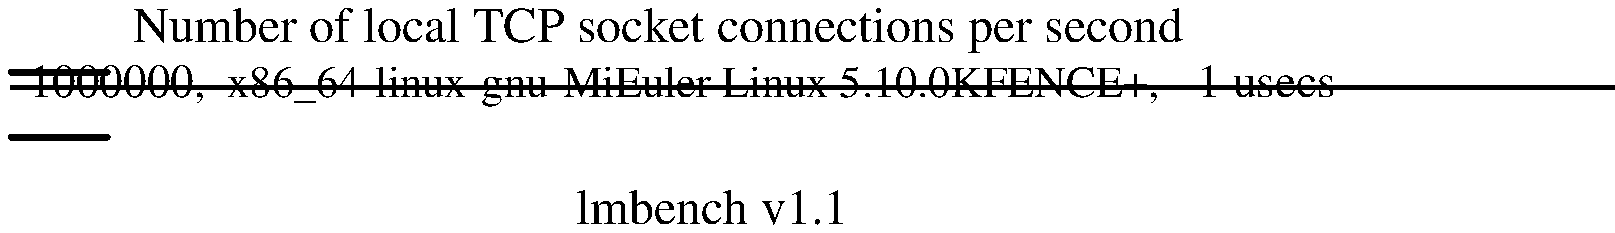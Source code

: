 .sp .75i
.po .23i
.ft R
.ps 16
.vs 21
.ce 100
\s+2Number of local TCP socket connections per second\s0
.ce 0
.vs 
.PS
.ps 16
.vs 11
[
# Variables, tweek these.
	fillval = .12		# default fill value boxes
	xsize = 4.3		# width of the graph
	ysize = 4.2		# height of the graph
	n = 22
	boxpercent = 75 / 100
	gap = xsize / n * (1 - boxpercent)
	maxdata = 36185
	yscale = ysize / maxdata
	xscale = xsize / maxdata

# Draw the graph borders 
	O:	box invis ht ysize wid xsize
boxht = ysize / n * boxpercent
box fill .7 wid 35658 * xscale with .nw at O.nw - (0, gap /2 + 0 * (ysize/n))
"\s+135658\s0,  x86_64-linux-gnu-MiEuler Linux 5.10.0,\  \s+128.0439\ usecs\s0" ljust at last box.e + .1,0
box fill .7 wid 35288 * xscale with .nw at O.nw - (0, gap /2 + 1 * (ysize/n))
"\s+135288\s0,  x86_64-linux-gnu-MiEuler Linux 5.10.0,\  \s+128.3384\ usecs\s0" ljust at last box.e + .1,0
box fill .7 wid 34677 * xscale with .nw at O.nw - (0, gap /2 + 2 * (ysize/n))
"\s+134677\s0,  x86_64-linux-gnu-MiEuler Linux 5.10.0KFENCE+,\  \s+128.8378\ usecs\s0" ljust at last box.e + .1,0
box fill .7 wid 34661 * xscale with .nw at O.nw - (0, gap /2 + 3 * (ysize/n))
"\s+134661\s0,  x86_64-linux-gnu-MiEuler Linux 5.10.0KFENCE+,\  \s+128.8507\ usecs\s0" ljust at last box.e + .1,0
box fill .7 wid -1000000 * xscale with .nw at O.nw - (0, gap /2 + 4 * (ysize/n))
"\s+1-1000000\s0,  x86_64-linux-gnu-MiEuler Linux 5.10.0KFENCE+,\  \s+1-1\ usecs\s0" ljust at last box.e + .1,0
box fill .7 wid 33872 * xscale with .nw at O.nw - (0, gap /2 + 5 * (ysize/n))
"\s+133872\s0,  x86_64-linux-gnu-MiEuler Linux 5.10.0KFENCE+,\  \s+129.5233\ usecs\s0" ljust at last box.e + .1,0
box fill .7 wid 25780 * xscale with .nw at O.nw - (0, gap /2 + 6 * (ysize/n))
"\s+125780\s0,  x86_64-linux-gnu-MiEuler Linux 5.10.0KFENCE+,\  \s+138.7899\ usecs\s0" ljust at last box.e + .1,0
box fill .7 wid 34399 * xscale with .nw at O.nw - (0, gap /2 + 7 * (ysize/n))
"\s+134399\s0,  x86_64-linux-gnu-MiEuler Linux 5.10.0KFENCE+,\  \s+129.0707\ usecs\s0" ljust at last box.e + .1,0
box fill .7 wid 34416 * xscale with .nw at O.nw - (0, gap /2 + 8 * (ysize/n))
"\s+134416\s0,  x86_64-linux-gnu-MiEuler Linux 5.10.0KFENCE+,\  \s+129.0562\ usecs\s0" ljust at last box.e + .1,0
box fill .7 wid 34567 * xscale with .nw at O.nw - (0, gap /2 + 9 * (ysize/n))
"\s+134567\s0,  x86_64-linux-gnu-MiEuler Linux 5.10.0KFENCE+,\  \s+128.9296\ usecs\s0" ljust at last box.e + .1,0
box fill .7 wid 35032 * xscale with .nw at O.nw - (0, gap /2 + 10 * (ysize/n))
"\s+135032\s0,  x86_64-linux-gnu-MiEuler Linux 5.10.0KFENCE+,\  \s+128.5455\ usecs\s0" ljust at last box.e + .1,0
box fill .7 wid 34679 * xscale with .nw at O.nw - (0, gap /2 + 11 * (ysize/n))
"\s+134679\s0,  x86_64-linux-gnu-MiEuler Linux 5.10.0KFENCE+,\  \s+128.8358\ usecs\s0" ljust at last box.e + .1,0
box fill .7 wid 36185 * xscale with .nw at O.nw - (0, gap /2 + 12 * (ysize/n))
"\s+136185\s0,  x86_64-linux-gnu-MiEuler Linux 5.10.0,\  \s+127.6359\ usecs\s0" ljust at last box.e + .1,0
box fill .7 wid 34405 * xscale with .nw at O.nw - (0, gap /2 + 13 * (ysize/n))
"\s+134405\s0,  x86_64-linux-gnu-MiEuler Linux 5.10.0KFENCE+,\  \s+129.0653\ usecs\s0" ljust at last box.e + .1,0
box fill .7 wid 34743 * xscale with .nw at O.nw - (0, gap /2 + 14 * (ysize/n))
"\s+134743\s0,  x86_64-linux-gnu-MiEuler Linux 5.10.0KFENCE+,\  \s+128.7824\ usecs\s0" ljust at last box.e + .1,0
box fill .7 wid 27235 * xscale with .nw at O.nw - (0, gap /2 + 15 * (ysize/n))
"\s+127235\s0,  x86_64-linux-gnu-MiEuler Linux 5.10.0,\  \s+136.7181\ usecs\s0" ljust at last box.e + .1,0
box fill .7 wid 35506 * xscale with .nw at O.nw - (0, gap /2 + 16 * (ysize/n))
"\s+135506\s0,  x86_64-linux-gnu-MiEuler Linux 5.10.0,\  \s+128.1642\ usecs\s0" ljust at last box.e + .1,0
box fill .7 wid 35292 * xscale with .nw at O.nw - (0, gap /2 + 17 * (ysize/n))
"\s+135292\s0,  x86_64-linux-gnu-MiEuler Linux 5.10.0,\  \s+128.3350\ usecs\s0" ljust at last box.e + .1,0
box fill .7 wid 35389 * xscale with .nw at O.nw - (0, gap /2 + 18 * (ysize/n))
"\s+135389\s0,  x86_64-linux-gnu-MiEuler Linux 5.10.0,\  \s+128.2571\ usecs\s0" ljust at last box.e + .1,0
box fill .7 wid 35714 * xscale with .nw at O.nw - (0, gap /2 + 19 * (ysize/n))
"\s+135714\s0,  x86_64-linux-gnu-MiEuler Linux 5.10.0,\  \s+128.0000\ usecs\s0" ljust at last box.e + .1,0
box fill .7 wid 35639 * xscale with .nw at O.nw - (0, gap /2 + 20 * (ysize/n))
"\s+135639\s0,  x86_64-linux-gnu-MiEuler Linux 5.10.0,\  \s+128.0594\ usecs\s0" ljust at last box.e + .1,0
box fill .7 wid 27077 * xscale with .nw at O.nw - (0, gap /2 + 21 * (ysize/n))
"\s+127077\s0,  x86_64-linux-gnu-MiEuler Linux 5.10.0,\  \s+136.9320\ usecs\s0" ljust at last box.e + .1,0
]
box invis wid last [].wid + .5 ht last [].ht + .5 with .nw at last [].nw + (-.25, .25)
move to last [].nw + 0,.25
line thick 2 right 7
move to last [].sw - 0,.25
line thick 2 right 7
.PE
.ft
.ps
.vs
.po
.po .5i
.ft R
.ps 16
.vs 21
.sp .5
.ce 100
\s+2lmbench v1.1\s0
.po
.ft
.ps
.vs
.ce 0
